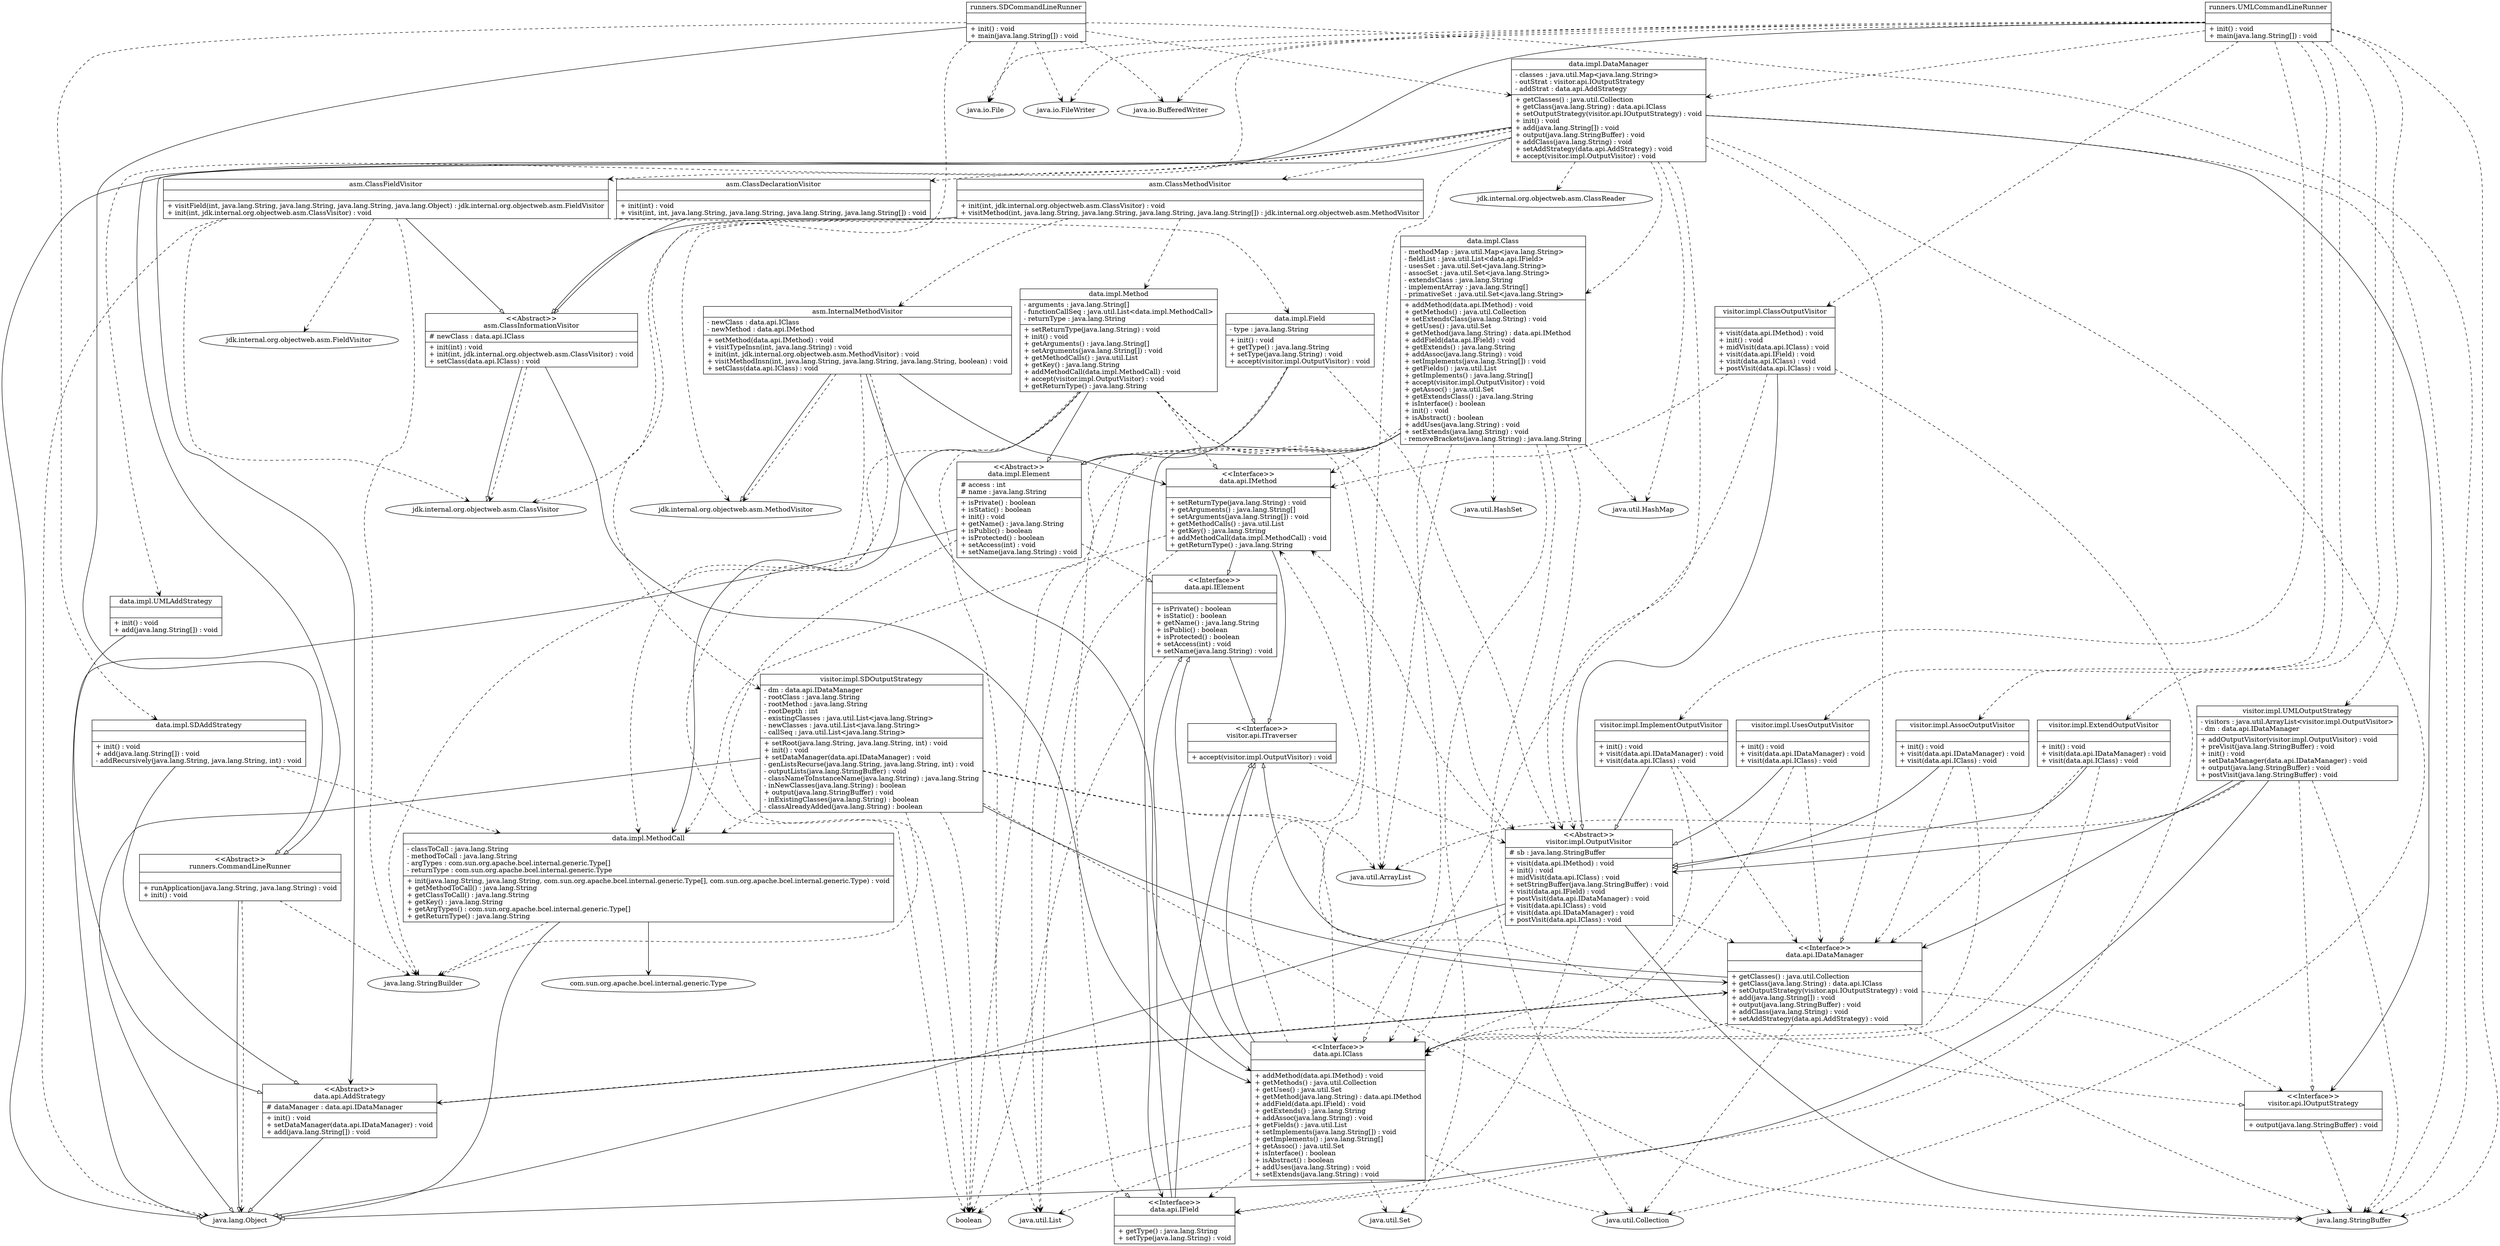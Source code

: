 digraph g {
        "data.impl.Class" [ 
                shape="record",
                label = "{data.impl.Class|- methodMap : java.util.Map\<java.lang.String\>\l- fieldList : java.util.List\<data.api.IField\>\l- usesSet : java.util.Set\<java.lang.String\>\l- assocSet : java.util.Set\<java.lang.String\>\l- extendsClass : java.lang.String\l- implementArray : java.lang.String[]\l- primativeSet : java.util.Set\<java.lang.String\>\l|+ addMethod(data.api.IMethod) : void\l+ getMethods() : java.util.Collection\l+ setExtendsClass(java.lang.String) : void\l+ getUses() : java.util.Set\l+ getMethod(java.lang.String) : data.api.IMethod\l+ addField(data.api.IField) : void\l+ getExtends() : java.lang.String\l+ addAssoc(java.lang.String) : void\l+ setImplements(java.lang.String[]) : void\l+ getFields() : java.util.List\l+ getImplements() : java.lang.String[]\l+ accept(visitor.impl.OutputVisitor) : void\l+ getAssoc() : java.util.Set\l+ getExtendsClass() : java.lang.String\l+ isInterface() : boolean\l+ init() : void\l+ isAbstract() : boolean\l+ addUses(java.lang.String) : void\l+ setExtends(java.lang.String) : void\l- removeBrackets(java.lang.String) : java.lang.String\l}"
        ];

        "asm.InternalMethodVisitor" [ 
                shape="record",
                label = "{asm.InternalMethodVisitor|- newClass : data.api.IClass\l- newMethod : data.api.IMethod\l|+ setMethod(data.api.IMethod) : void\l+ visitTypeInsn(int, java.lang.String) : void\l+ init(int, jdk.internal.org.objectweb.asm.MethodVisitor) : void\l+ visitMethodInsn(int, java.lang.String, java.lang.String, java.lang.String, boolean) : void\l+ setClass(data.api.IClass) : void\l}"
        ];

        "visitor.impl.ImplementOutputVisitor" [ 
                shape="record",
                label = "{visitor.impl.ImplementOutputVisitor||+ init() : void\l+ visit(data.api.IDataManager) : void\l+ visit(data.api.IClass) : void\l}"
        ];

        "data.api.AddStrategy" [ 
                shape="record",
                label = "{\<\<Abstract\>\>\ndata.api.AddStrategy|\# dataManager : data.api.IDataManager\l|+ init() : void\l+ setDataManager(data.api.IDataManager) : void\l+ add(java.lang.String[]) : void\l}"
        ];

        "data.impl.DataManager" [ 
                shape="record",
                label = "{data.impl.DataManager|- classes : java.util.Map\<java.lang.String\>\l- outStrat : visitor.api.IOutputStrategy\l- addStrat : data.api.AddStrategy\l|+ getClasses() : java.util.Collection\l+ getClass(java.lang.String) : data.api.IClass\l+ setOutputStrategy(visitor.api.IOutputStrategy) : void\l+ init() : void\l+ add(java.lang.String[]) : void\l+ output(java.lang.StringBuffer) : void\l+ addClass(java.lang.String) : void\l+ setAddStrategy(data.api.AddStrategy) : void\l+ accept(visitor.impl.OutputVisitor) : void\l}"
        ];

        "visitor.impl.UsesOutputVisitor" [ 
                shape="record",
                label = "{visitor.impl.UsesOutputVisitor||+ init() : void\l+ visit(data.api.IDataManager) : void\l+ visit(data.api.IClass) : void\l}"
        ];

        "asm.ClassInformationVisitor" [ 
                shape="record",
                label = "{\<\<Abstract\>\>\nasm.ClassInformationVisitor|\# newClass : data.api.IClass\l|+ init(int) : void\l+ init(int, jdk.internal.org.objectweb.asm.ClassVisitor) : void\l+ setClass(data.api.IClass) : void\l}"
        ];

        "runners.SDCommandLineRunner" [ 
                shape="record",
                label = "{runners.SDCommandLineRunner||+ init() : void\l+ main(java.lang.String[]) : void\l}"
        ];

        "data.api.IDataManager" [ 
                shape="record",
                label = "{\<\<Interface\>\>\ndata.api.IDataManager||+ getClasses() : java.util.Collection\l+ getClass(java.lang.String) : data.api.IClass\l+ setOutputStrategy(visitor.api.IOutputStrategy) : void\l+ add(java.lang.String[]) : void\l+ output(java.lang.StringBuffer) : void\l+ addClass(java.lang.String) : void\l+ setAddStrategy(data.api.AddStrategy) : void\l}"
        ];

        "visitor.api.IOutputStrategy" [ 
                shape="record",
                label = "{\<\<Interface\>\>\nvisitor.api.IOutputStrategy||+ output(java.lang.StringBuffer) : void\l}"
        ];

        "asm.ClassFieldVisitor" [ 
                shape="record",
                label = "{asm.ClassFieldVisitor||+ visitField(int, java.lang.String, java.lang.String, java.lang.String, java.lang.Object) : jdk.internal.org.objectweb.asm.FieldVisitor\l+ init(int, jdk.internal.org.objectweb.asm.ClassVisitor) : void\l}"
        ];

        "data.impl.SDAddStrategy" [ 
                shape="record",
                label = "{data.impl.SDAddStrategy||+ init() : void\l+ add(java.lang.String[]) : void\l- addRecursively(java.lang.String, java.lang.String, int) : void\l}"
        ];

        "visitor.impl.AssocOutputVisitor" [ 
                shape="record",
                label = "{visitor.impl.AssocOutputVisitor||+ init() : void\l+ visit(data.api.IDataManager) : void\l+ visit(data.api.IClass) : void\l}"
        ];

        "runners.UMLCommandLineRunner" [ 
                shape="record",
                label = "{runners.UMLCommandLineRunner||+ init() : void\l+ main(java.lang.String[]) : void\l}"
        ];

        "data.api.IMethod" [ 
                shape="record",
                label = "{\<\<Interface\>\>\ndata.api.IMethod||+ setReturnType(java.lang.String) : void\l+ getArguments() : java.lang.String[]\l+ setArguments(java.lang.String[]) : void\l+ getMethodCalls() : java.util.List\l+ getKey() : java.lang.String\l+ addMethodCall(data.impl.MethodCall) : void\l+ getReturnType() : java.lang.String\l}"
        ];

        "visitor.impl.ClassOutputVisitor" [ 
                shape="record",
                label = "{visitor.impl.ClassOutputVisitor||+ visit(data.api.IMethod) : void\l+ init() : void\l+ midVisit(data.api.IClass) : void\l+ visit(data.api.IField) : void\l+ visit(data.api.IClass) : void\l+ postVisit(data.api.IClass) : void\l}"
        ];

        "data.impl.Field" [ 
                shape="record",
                label = "{data.impl.Field|- type : java.lang.String\l|+ init() : void\l+ getType() : java.lang.String\l+ setType(java.lang.String) : void\l+ accept(visitor.impl.OutputVisitor) : void\l}"
        ];

        "asm.ClassDeclarationVisitor" [ 
                shape="record",
                label = "{asm.ClassDeclarationVisitor||+ init(int) : void\l+ visit(int, int, java.lang.String, java.lang.String, java.lang.String, java.lang.String[]) : void\l}"
        ];

        "data.api.IField" [ 
                shape="record",
                label = "{\<\<Interface\>\>\ndata.api.IField||+ getType() : java.lang.String\l+ setType(java.lang.String) : void\l}"
        ];

        "data.impl.UMLAddStrategy" [ 
                shape="record",
                label = "{data.impl.UMLAddStrategy||+ init() : void\l+ add(java.lang.String[]) : void\l}"
        ];

        "visitor.impl.SDOutputStrategy" [ 
                shape="record",
                label = "{visitor.impl.SDOutputStrategy|- dm : data.api.IDataManager\l- rootClass : java.lang.String\l- rootMethod : java.lang.String\l- rootDepth : int\l- existingClasses : java.util.List\<java.lang.String\>\l- newClasses : java.util.List\<java.lang.String\>\l- callSeq : java.util.List\<java.lang.String\>\l|+ setRoot(java.lang.String, java.lang.String, int) : void\l+ init() : void\l+ setDataManager(data.api.IDataManager) : void\l- genListsRecurse(java.lang.String, java.lang.String, int) : void\l- outputLists(java.lang.StringBuffer) : void\l- classNameToInstanceName(java.lang.String) : java.lang.String\l- inNewClasses(java.lang.String) : boolean\l+ output(java.lang.StringBuffer) : void\l- inExistingClasses(java.lang.String) : boolean\l- classAlreadyAdded(java.lang.String) : boolean\l}"
        ];

        "data.api.IElement" [ 
                shape="record",
                label = "{\<\<Interface\>\>\ndata.api.IElement||+ isPrivate() : boolean\l+ isStatic() : boolean\l+ getName() : java.lang.String\l+ isPublic() : boolean\l+ isProtected() : boolean\l+ setAccess(int) : void\l+ setName(java.lang.String) : void\l}"
        ];

        "asm.ClassMethodVisitor" [ 
                shape="record",
                label = "{asm.ClassMethodVisitor||+ init(int, jdk.internal.org.objectweb.asm.ClassVisitor) : void\l+ visitMethod(int, java.lang.String, java.lang.String, java.lang.String, java.lang.String[]) : jdk.internal.org.objectweb.asm.MethodVisitor\l}"
        ];

        "data.impl.Method" [ 
                shape="record",
                label = "{data.impl.Method|- arguments : java.lang.String[]\l- functionCallSeq : java.util.List\<data.impl.MethodCall\>\l- returnType : java.lang.String\l|+ setReturnType(java.lang.String) : void\l+ init() : void\l+ getArguments() : java.lang.String[]\l+ setArguments(java.lang.String[]) : void\l+ getMethodCalls() : java.util.List\l+ getKey() : java.lang.String\l+ addMethodCall(data.impl.MethodCall) : void\l+ accept(visitor.impl.OutputVisitor) : void\l+ getReturnType() : java.lang.String\l}"
        ];

        "runners.CommandLineRunner" [ 
                shape="record",
                label = "{\<\<Abstract\>\>\nrunners.CommandLineRunner||+ runApplication(java.lang.String, java.lang.String) : void\l+ init() : void\l}"
        ];

        "visitor.impl.UMLOutputStrategy" [ 
                shape="record",
                label = "{visitor.impl.UMLOutputStrategy|- visitors : java.util.ArrayList\<visitor.impl.OutputVisitor\>\l- dm : data.api.IDataManager\l|+ addOutputVisitor(visitor.impl.OutputVisitor) : void\l+ preVisit(java.lang.StringBuffer) : void\l+ init() : void\l+ setDataManager(data.api.IDataManager) : void\l+ output(java.lang.StringBuffer) : void\l+ postVisit(java.lang.StringBuffer) : void\l}"
        ];

        "visitor.api.ITraverser" [ 
                shape="record",
                label = "{\<\<Interface\>\>\nvisitor.api.ITraverser||+ accept(visitor.impl.OutputVisitor) : void\l}"
        ];

        "data.impl.MethodCall" [ 
                shape="record",
                label = "{data.impl.MethodCall|- classToCall : java.lang.String\l- methodToCall : java.lang.String\l- argTypes : com.sun.org.apache.bcel.internal.generic.Type[]\l- returnType : com.sun.org.apache.bcel.internal.generic.Type\l|+ init(java.lang.String, java.lang.String, com.sun.org.apache.bcel.internal.generic.Type[], com.sun.org.apache.bcel.internal.generic.Type) : void\l+ getMethodToCall() : java.lang.String\l+ getClassToCall() : java.lang.String\l+ getKey() : java.lang.String\l+ getArgTypes() : com.sun.org.apache.bcel.internal.generic.Type[]\l+ getReturnType() : java.lang.String\l}"
        ];

        "visitor.impl.ExtendOutputVisitor" [ 
                shape="record",
                label = "{visitor.impl.ExtendOutputVisitor||+ init() : void\l+ visit(data.api.IDataManager) : void\l+ visit(data.api.IClass) : void\l}"
        ];

        "data.impl.Element" [ 
                shape="record",
                label = "{\<\<Abstract\>\>\ndata.impl.Element|\# access : int\l\# name : java.lang.String\l|+ isPrivate() : boolean\l+ isStatic() : boolean\l+ init() : void\l+ getName() : java.lang.String\l+ isPublic() : boolean\l+ isProtected() : boolean\l+ setAccess(int) : void\l+ setName(java.lang.String) : void\l}"
        ];

        "visitor.impl.OutputVisitor" [ 
                shape="record",
                label = "{\<\<Abstract\>\>\nvisitor.impl.OutputVisitor|\# sb : java.lang.StringBuffer\l|+ visit(data.api.IMethod) : void\l+ init() : void\l+ midVisit(data.api.IClass) : void\l+ setStringBuffer(java.lang.StringBuffer) : void\l+ visit(data.api.IField) : void\l+ postVisit(data.api.IDataManager) : void\l+ visit(data.api.IClass) : void\l+ visit(data.api.IDataManager) : void\l+ postVisit(data.api.IClass) : void\l}"
        ];

        "data.api.IClass" [ 
                shape="record",
                label = "{\<\<Interface\>\>\ndata.api.IClass||+ addMethod(data.api.IMethod) : void\l+ getMethods() : java.util.Collection\l+ getUses() : java.util.Set\l+ getMethod(java.lang.String) : data.api.IMethod\l+ addField(data.api.IField) : void\l+ getExtends() : java.lang.String\l+ addAssoc(java.lang.String) : void\l+ getFields() : java.util.List\l+ setImplements(java.lang.String[]) : void\l+ getImplements() : java.lang.String[]\l+ getAssoc() : java.util.Set\l+ isInterface() : boolean\l+ isAbstract() : boolean\l+ addUses(java.lang.String) : void\l+ setExtends(java.lang.String) : void\l}"
        ];


        edge [
                arrowhead = "empty"
        ]
        "data.impl.Class" -> "data.impl.Element"
        "asm.InternalMethodVisitor" -> "jdk.internal.org.objectweb.asm.MethodVisitor"
        "visitor.impl.ImplementOutputVisitor" -> "visitor.impl.OutputVisitor"
        "data.api.AddStrategy" -> "java.lang.Object"
        "data.impl.DataManager" -> "java.lang.Object"
        "visitor.impl.UsesOutputVisitor" -> "visitor.impl.OutputVisitor"
        "asm.ClassInformationVisitor" -> "jdk.internal.org.objectweb.asm.ClassVisitor"
        "runners.SDCommandLineRunner" -> "runners.CommandLineRunner"
        "data.api.IDataManager" -> "visitor.api.ITraverser"
        "asm.ClassFieldVisitor" -> "asm.ClassInformationVisitor"
        "data.impl.SDAddStrategy" -> "data.api.AddStrategy"
        "visitor.impl.AssocOutputVisitor" -> "visitor.impl.OutputVisitor"
        "runners.UMLCommandLineRunner" -> "runners.CommandLineRunner"
        "data.api.IMethod" -> "data.api.IElement"
        "data.api.IMethod" -> "visitor.api.ITraverser"
        "visitor.impl.ClassOutputVisitor" -> "visitor.impl.OutputVisitor"
        "data.impl.Field" -> "data.impl.Element"
        "asm.ClassDeclarationVisitor" -> "asm.ClassInformationVisitor"
        "data.api.IField" -> "data.api.IElement"
        "data.api.IField" -> "visitor.api.ITraverser"
        "data.impl.UMLAddStrategy" -> "data.api.AddStrategy"
        "visitor.impl.SDOutputStrategy" -> "java.lang.Object"
        "data.api.IElement" -> "visitor.api.ITraverser"
        "asm.ClassMethodVisitor" -> "asm.ClassInformationVisitor"
        "data.impl.Method" -> "data.impl.Element"
        "runners.CommandLineRunner" -> "java.lang.Object"
        "visitor.impl.UMLOutputStrategy" -> "java.lang.Object"
        "data.impl.MethodCall" -> "java.lang.Object"
        "visitor.impl.ExtendOutputVisitor" -> "visitor.impl.OutputVisitor"
        "data.impl.Element" -> "java.lang.Object"
        "visitor.impl.OutputVisitor" -> "java.lang.Object"
        "data.api.IClass" -> "data.api.IElement"
        "data.api.IClass" -> "visitor.api.ITraverser"

        edge [
                style = "dashed";
                arrowhead = "empty"
        ]
        "data.impl.Class" -> "data.api.IClass"
        "data.impl.DataManager" -> "data.api.IDataManager"
        "data.impl.Field" -> "data.api.IField"
        "visitor.impl.SDOutputStrategy" -> "visitor.api.IOutputStrategy"
        "data.impl.Method" -> "data.api.IMethod"
        "visitor.impl.UMLOutputStrategy" -> "visitor.api.IOutputStrategy"
        "data.impl.Element" -> "data.api.IElement"

        edge [
                style = "solid";
                arrowhead = "vee"
        ]
        "data.impl.Class" -> "data.api.IField"
        "asm.InternalMethodVisitor" -> "data.api.IMethod"
        "asm.InternalMethodVisitor" -> "data.api.IClass"
        "data.api.AddStrategy" -> "data.api.IDataManager"
        "data.impl.DataManager" -> "visitor.api.IOutputStrategy"
        "data.impl.DataManager" -> "data.api.AddStrategy"
        "asm.ClassInformationVisitor" -> "data.api.IClass"
        "visitor.impl.SDOutputStrategy" -> "data.api.IDataManager"
        "data.impl.Method" -> "data.impl.MethodCall"
        "visitor.impl.UMLOutputStrategy" -> "data.api.IDataManager"
        "visitor.impl.UMLOutputStrategy" -> "visitor.impl.OutputVisitor"
        "data.impl.MethodCall" -> "com.sun.org.apache.bcel.internal.generic.Type"
        "visitor.impl.OutputVisitor" -> "java.lang.StringBuffer"

        edge [
                style = "dashed";
                arrowhead = "vee"
        ]
        "data.impl.Class" -> "data.api.IMethod"
        "data.impl.Class" -> "java.util.Collection"
        "data.impl.Class" -> "java.util.Set"
        "data.impl.Class" -> "java.util.HashMap"
        "data.impl.Class" -> "java.util.ArrayList"
        "data.impl.Class" -> "java.util.HashSet"
        "data.impl.Class" -> "java.util.List"
        "data.impl.Class" -> "boolean"
        "data.impl.Class" -> "visitor.impl.OutputVisitor"
        "asm.InternalMethodVisitor" -> "boolean"
        "asm.InternalMethodVisitor" -> "jdk.internal.org.objectweb.asm.MethodVisitor"
        "asm.InternalMethodVisitor" -> "data.impl.MethodCall"
        "visitor.impl.ImplementOutputVisitor" -> "data.api.IDataManager"
        "visitor.impl.ImplementOutputVisitor" -> "data.api.IClass"
        "data.impl.DataManager" -> "data.impl.Class"
        "data.impl.DataManager" -> "java.util.Collection"
        "data.impl.DataManager" -> "asm.ClassDeclarationVisitor"
        "data.impl.DataManager" -> "java.util.HashMap"
        "data.impl.DataManager" -> "jdk.internal.org.objectweb.asm.ClassReader"
        "data.impl.DataManager" -> "asm.ClassMethodVisitor"
        "data.impl.DataManager" -> "java.lang.StringBuffer"
        "data.impl.DataManager" -> "asm.ClassFieldVisitor"
        "data.impl.DataManager" -> "visitor.impl.OutputVisitor"
        "data.impl.DataManager" -> "data.api.IClass"
        "visitor.impl.UsesOutputVisitor" -> "data.api.IDataManager"
        "visitor.impl.UsesOutputVisitor" -> "data.api.IClass"
        "asm.ClassInformationVisitor" -> "jdk.internal.org.objectweb.asm.ClassVisitor"
        "runners.SDCommandLineRunner" -> "java.lang.StringBuffer"
        "runners.SDCommandLineRunner" -> "java.io.BufferedWriter"
        "runners.SDCommandLineRunner" -> "java.io.FileWriter"
        "runners.SDCommandLineRunner" -> "data.impl.SDAddStrategy"
        "runners.SDCommandLineRunner" -> "data.impl.DataManager"
        "runners.SDCommandLineRunner" -> "java.io.File"
        "runners.SDCommandLineRunner" -> "visitor.impl.SDOutputStrategy"
        "data.api.IDataManager" -> "java.lang.StringBuffer"
        "data.api.IDataManager" -> "java.util.Collection"
        "data.api.IDataManager" -> "visitor.api.IOutputStrategy"
        "data.api.IDataManager" -> "data.api.AddStrategy"
        "data.api.IDataManager" -> "data.api.IClass"
        "visitor.api.IOutputStrategy" -> "java.lang.StringBuffer"
        "asm.ClassFieldVisitor" -> "jdk.internal.org.objectweb.asm.ClassVisitor"
        "asm.ClassFieldVisitor" -> "jdk.internal.org.objectweb.asm.FieldVisitor"
        "asm.ClassFieldVisitor" -> "data.impl.Field"
        "asm.ClassFieldVisitor" -> "java.lang.Object"
        "asm.ClassFieldVisitor" -> "java.lang.StringBuilder"
        "data.impl.SDAddStrategy" -> "data.impl.MethodCall"
        "visitor.impl.AssocOutputVisitor" -> "data.api.IDataManager"
        "visitor.impl.AssocOutputVisitor" -> "data.api.IClass"
        "runners.UMLCommandLineRunner" -> "visitor.impl.ClassOutputVisitor"
        "runners.UMLCommandLineRunner" -> "visitor.impl.ImplementOutputVisitor"
        "runners.UMLCommandLineRunner" -> "java.io.BufferedWriter"
        "runners.UMLCommandLineRunner" -> "java.io.FileWriter"
        "runners.UMLCommandLineRunner" -> "data.impl.UMLAddStrategy"
        "runners.UMLCommandLineRunner" -> "data.impl.DataManager"
        "runners.UMLCommandLineRunner" -> "java.io.File"
        "runners.UMLCommandLineRunner" -> "visitor.impl.UsesOutputVisitor"
        "runners.UMLCommandLineRunner" -> "visitor.impl.UMLOutputStrategy"
        "runners.UMLCommandLineRunner" -> "java.lang.StringBuffer"
        "runners.UMLCommandLineRunner" -> "visitor.impl.ExtendOutputVisitor"
        "runners.UMLCommandLineRunner" -> "visitor.impl.AssocOutputVisitor"
        "data.api.IMethod" -> "java.util.List"
        "data.api.IMethod" -> "data.impl.MethodCall"
        "visitor.impl.ClassOutputVisitor" -> "data.api.IMethod"
        "visitor.impl.ClassOutputVisitor" -> "data.api.IField"
        "visitor.impl.ClassOutputVisitor" -> "data.api.IClass"
        "data.impl.Field" -> "visitor.impl.OutputVisitor"
        "visitor.impl.SDOutputStrategy" -> "boolean"
        "visitor.impl.SDOutputStrategy" -> "java.lang.StringBuffer"
        "visitor.impl.SDOutputStrategy" -> "data.impl.MethodCall"
        "visitor.impl.SDOutputStrategy" -> "java.lang.StringBuilder"
        "visitor.impl.SDOutputStrategy" -> "java.util.ArrayList"
        "data.api.IElement" -> "boolean"
        "asm.ClassMethodVisitor" -> "jdk.internal.org.objectweb.asm.ClassVisitor"
        "asm.ClassMethodVisitor" -> "data.impl.Method"
        "asm.ClassMethodVisitor" -> "asm.InternalMethodVisitor"
        "asm.ClassMethodVisitor" -> "jdk.internal.org.objectweb.asm.MethodVisitor"
        "data.impl.Method" -> "java.util.List"
        "data.impl.Method" -> "java.lang.StringBuilder"
        "data.impl.Method" -> "visitor.impl.OutputVisitor"
        "data.impl.Method" -> "java.util.ArrayList"
        "runners.CommandLineRunner" -> "java.lang.Object"
        "runners.CommandLineRunner" -> "java.lang.StringBuilder"
        "visitor.impl.UMLOutputStrategy" -> "java.lang.StringBuffer"
        "visitor.impl.UMLOutputStrategy" -> "java.util.ArrayList"
        "visitor.api.ITraverser" -> "visitor.impl.OutputVisitor"
        "data.impl.MethodCall" -> "java.lang.StringBuilder"
        "visitor.impl.ExtendOutputVisitor" -> "data.api.IDataManager"
        "visitor.impl.ExtendOutputVisitor" -> "data.api.IClass"
        "data.impl.Element" -> "boolean"
        "visitor.impl.OutputVisitor" -> "data.api.IMethod"
        "visitor.impl.OutputVisitor" -> "data.api.IDataManager"
        "visitor.impl.OutputVisitor" -> "data.api.IField"
        "visitor.impl.OutputVisitor" -> "data.api.IClass"
        "data.api.IClass" -> "data.api.IMethod"
        "data.api.IClass" -> "java.util.List"
        "data.api.IClass" -> "boolean"
        "data.api.IClass" -> "java.util.Collection"
        "data.api.IClass" -> "data.api.IField"
        "data.api.IClass" -> "java.util.Set"
}
